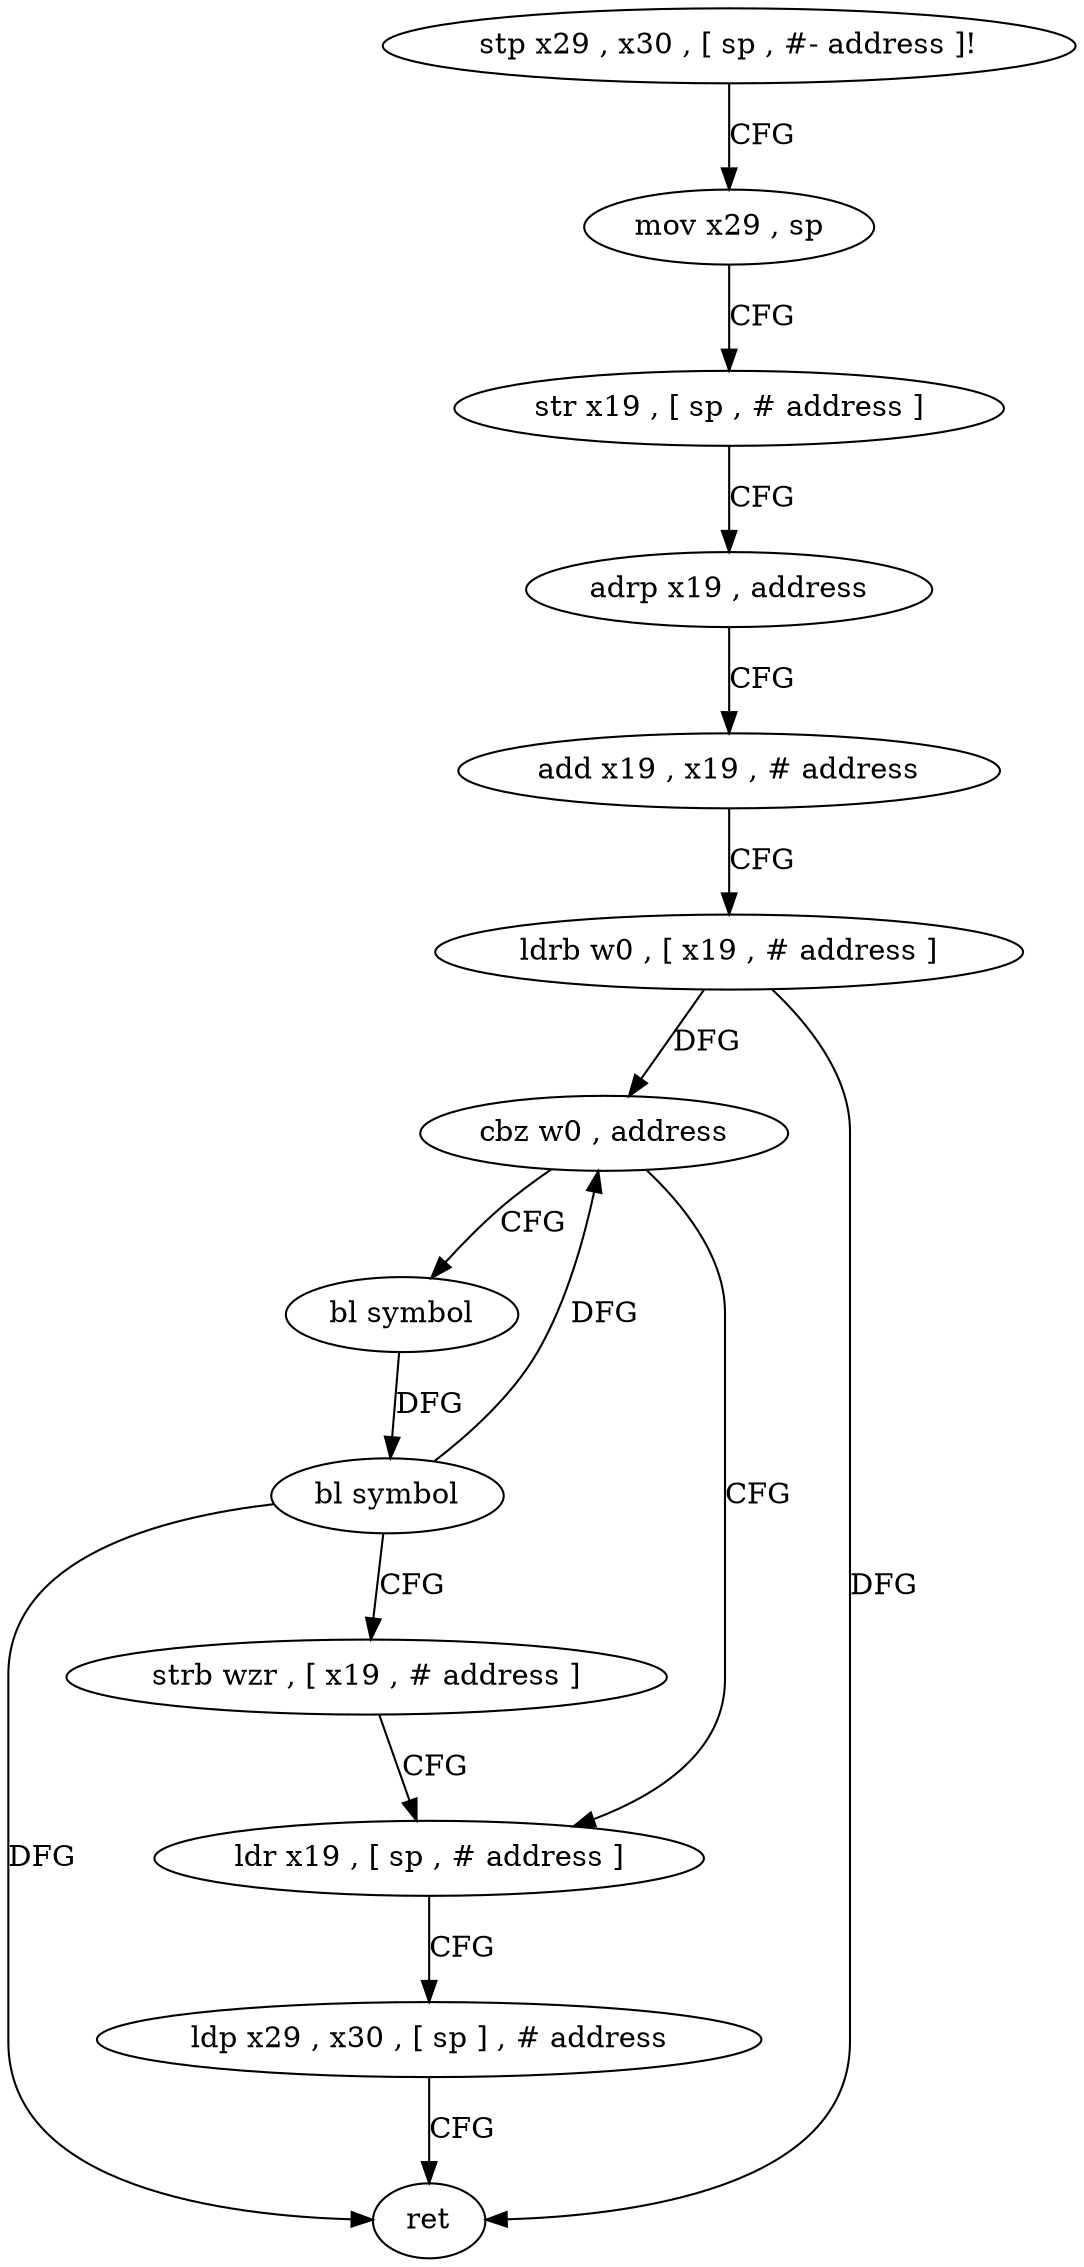 digraph "func" {
"4232512" [label = "stp x29 , x30 , [ sp , #- address ]!" ]
"4232516" [label = "mov x29 , sp" ]
"4232520" [label = "str x19 , [ sp , # address ]" ]
"4232524" [label = "adrp x19 , address" ]
"4232528" [label = "add x19 , x19 , # address" ]
"4232532" [label = "ldrb w0 , [ x19 , # address ]" ]
"4232536" [label = "cbz w0 , address" ]
"4232552" [label = "ldr x19 , [ sp , # address ]" ]
"4232540" [label = "bl symbol" ]
"4232556" [label = "ldp x29 , x30 , [ sp ] , # address" ]
"4232560" [label = "ret" ]
"4232544" [label = "bl symbol" ]
"4232548" [label = "strb wzr , [ x19 , # address ]" ]
"4232512" -> "4232516" [ label = "CFG" ]
"4232516" -> "4232520" [ label = "CFG" ]
"4232520" -> "4232524" [ label = "CFG" ]
"4232524" -> "4232528" [ label = "CFG" ]
"4232528" -> "4232532" [ label = "CFG" ]
"4232532" -> "4232536" [ label = "DFG" ]
"4232532" -> "4232560" [ label = "DFG" ]
"4232536" -> "4232552" [ label = "CFG" ]
"4232536" -> "4232540" [ label = "CFG" ]
"4232552" -> "4232556" [ label = "CFG" ]
"4232540" -> "4232544" [ label = "DFG" ]
"4232556" -> "4232560" [ label = "CFG" ]
"4232544" -> "4232548" [ label = "CFG" ]
"4232544" -> "4232536" [ label = "DFG" ]
"4232544" -> "4232560" [ label = "DFG" ]
"4232548" -> "4232552" [ label = "CFG" ]
}
